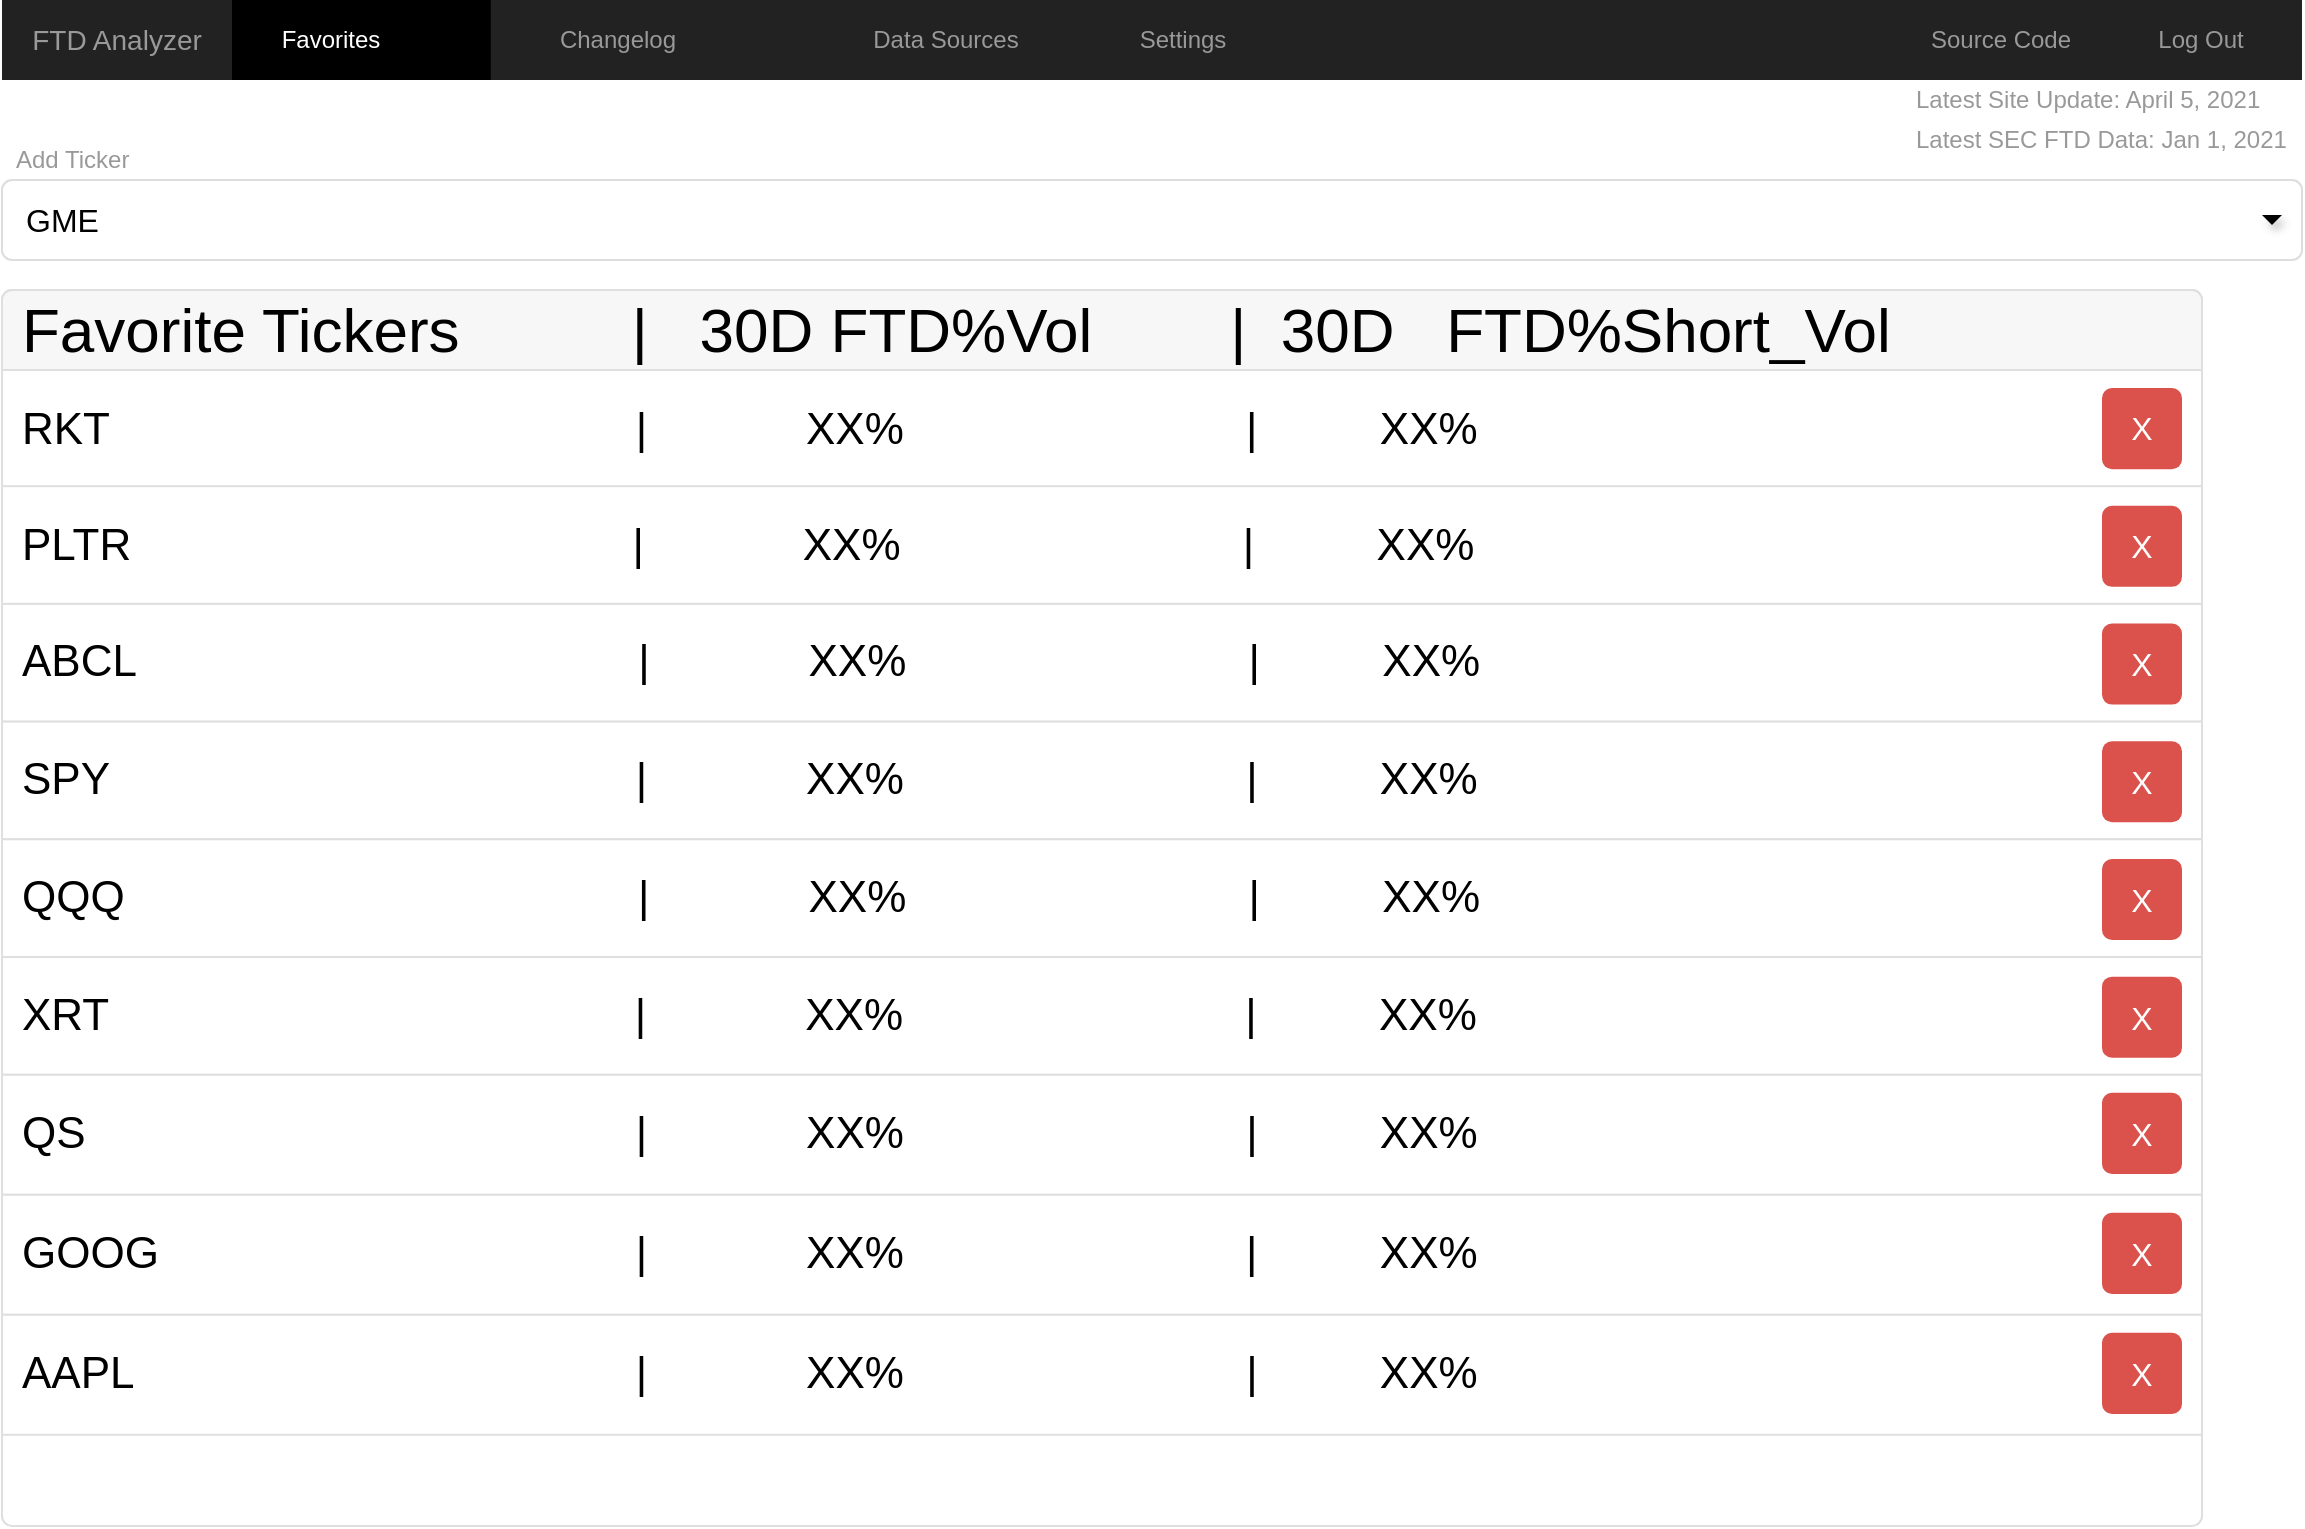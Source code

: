 <mxfile version="14.5.6" type="github">
  <diagram name="Page-1" id="c9db0220-8083-56f3-ca83-edcdcd058819">
    <mxGraphModel dx="1516" dy="824" grid="1" gridSize="10" guides="1" tooltips="1" connect="1" arrows="1" fold="1" page="1" pageScale="1.5" pageWidth="826" pageHeight="1169" background="#ffffff" math="0" shadow="0">
      <root>
        <mxCell id="0" style=";html=1;" />
        <mxCell id="1" style=";html=1;" parent="0" />
        <mxCell id="3d76a8aef4d5c911-1" value="" style="html=1;shadow=0;dashed=0;shape=mxgraph.bootstrap.rect;fillColor=#222222;strokeColor=none;whiteSpace=wrap;rounded=0;fontSize=12;fontColor=#000000;align=center;" parent="1" vertex="1">
          <mxGeometry x="40" y="70" width="1150" height="40" as="geometry" />
        </mxCell>
        <mxCell id="3d76a8aef4d5c911-2" value="FTD Analyzer" style="html=1;shadow=0;dashed=0;fillColor=none;strokeColor=none;shape=mxgraph.bootstrap.rect;fontColor=#999999;fontSize=14;whiteSpace=wrap;" parent="3d76a8aef4d5c911-1" vertex="1">
          <mxGeometry width="115" height="40" as="geometry" />
        </mxCell>
        <mxCell id="3d76a8aef4d5c911-3" value="Favorites" style="html=1;shadow=0;dashed=0;shape=mxgraph.bootstrap.rect;fillColor=#000000;strokeColor=none;fontColor=#ffffff;spacingRight=30;whiteSpace=wrap;" parent="3d76a8aef4d5c911-1" vertex="1">
          <mxGeometry x="115" width="129.375" height="40" as="geometry" />
        </mxCell>
        <mxCell id="3d76a8aef4d5c911-4" value="84" style="html=1;shadow=0;dashed=0;shape=mxgraph.bootstrap.rrect;rSize=8;strokeColor=none;fontColor=#ffffff;whiteSpace=wrap;textOpacity=0;fillColor=none;" parent="3d76a8aef4d5c911-3" vertex="1">
          <mxGeometry x="1" y="0.5" width="25" height="16" relative="1" as="geometry">
            <mxPoint x="-30" y="-8" as="offset" />
          </mxGeometry>
        </mxCell>
        <mxCell id="3d76a8aef4d5c911-5" value="Changelog" style="html=1;shadow=0;dashed=0;fillColor=none;strokeColor=none;shape=mxgraph.bootstrap.rect;fontColor=#999999;spacingRight=30;whiteSpace=wrap;" parent="3d76a8aef4d5c911-1" vertex="1">
          <mxGeometry x="244.375" width="158.125" height="40" as="geometry" />
        </mxCell>
        <mxCell id="3d76a8aef4d5c911-6" value="42" style="html=1;shadow=0;dashed=0;shape=mxgraph.bootstrap.rrect;rSize=8;strokeColor=none;fontColor=#ffffff;whiteSpace=wrap;fillColor=none;textOpacity=0;" parent="3d76a8aef4d5c911-5" vertex="1">
          <mxGeometry x="1" y="0.5" width="25" height="16" relative="1" as="geometry">
            <mxPoint x="-30" y="-8" as="offset" />
          </mxGeometry>
        </mxCell>
        <mxCell id="3d76a8aef4d5c911-7" value="Data Sources" style="html=1;shadow=0;dashed=0;fillColor=none;strokeColor=none;shape=mxgraph.bootstrap.rect;fontColor=#999999;whiteSpace=wrap;" parent="3d76a8aef4d5c911-1" vertex="1">
          <mxGeometry x="402.5" width="137.5" height="40" as="geometry" />
        </mxCell>
        <mxCell id="3d76a8aef4d5c911-8" value="Settings" style="html=1;shadow=0;dashed=0;fillColor=none;strokeColor=none;shape=mxgraph.bootstrap.rect;fontColor=#999999;whiteSpace=wrap;" parent="3d76a8aef4d5c911-1" vertex="1">
          <mxGeometry x="540" width="100.625" height="40" as="geometry" />
        </mxCell>
        <mxCell id="3d76a8aef4d5c911-10" value="Log Out" style="html=1;shadow=0;dashed=0;fillColor=none;strokeColor=none;shape=mxgraph.bootstrap.rect;fontColor=#999999;whiteSpace=wrap;" parent="3d76a8aef4d5c911-1" vertex="1">
          <mxGeometry x="1049.375" width="100.625" height="40" as="geometry" />
        </mxCell>
        <mxCell id="OUFWiJHkfXgs1Zi_MWCu-27" value="Source Code" style="html=1;shadow=0;dashed=0;fillColor=none;strokeColor=none;shape=mxgraph.bootstrap.rect;fontColor=#999999;whiteSpace=wrap;" vertex="1" parent="3d76a8aef4d5c911-1">
          <mxGeometry x="948.755" width="100.625" height="40" as="geometry" />
        </mxCell>
        <mxCell id="3d76a8aef4d5c911-17" value="Add Ticker" style="html=1;shadow=0;dashed=0;shape=mxgraph.bootstrap.rect;strokeColor=none;fillColor=none;fontColor=#999999;align=left;spacingLeft=5;whiteSpace=wrap;rounded=0;" parent="1" vertex="1">
          <mxGeometry x="40" y="140" width="200" height="20" as="geometry" />
        </mxCell>
        <mxCell id="3d76a8aef4d5c911-18" value="GME" style="html=1;shadow=0;dashed=0;shape=mxgraph.bootstrap.rrect;rSize=5;strokeColor=#dddddd;;align=left;spacingLeft=10;fontSize=16;whiteSpace=wrap;rounded=0;" parent="1" vertex="1">
          <mxGeometry x="40" y="160" width="1150" height="40" as="geometry" />
        </mxCell>
        <mxCell id="OUFWiJHkfXgs1Zi_MWCu-1" value="" style="shape=triangle;strokeColor=none;fillColor=#000000;direction=south;rounded=0;shadow=1;fontSize=12;fontColor=#000000;align=center;html=1;" vertex="1" parent="1">
          <mxGeometry x="1170" y="177.5" width="10" height="5" as="geometry" />
        </mxCell>
        <mxCell id="OUFWiJHkfXgs1Zi_MWCu-3" value="" style="html=1;shadow=0;dashed=0;shape=mxgraph.bootstrap.rrect;rSize=5;strokeColor=#DFDFDF;html=1;whiteSpace=wrap;fillColor=#FFFFFF;fontColor=#000000;" vertex="1" parent="1">
          <mxGeometry x="40" y="215" width="1100" height="618" as="geometry" />
        </mxCell>
        <mxCell id="OUFWiJHkfXgs1Zi_MWCu-4" value="&lt;font style=&quot;font-size: 31px&quot;&gt;Favorite Tickers&amp;nbsp; &amp;nbsp; &amp;nbsp; &amp;nbsp; &amp;nbsp; |&amp;nbsp; &amp;nbsp;30D FTD%Vol&amp;nbsp; &amp;nbsp; &amp;nbsp; &amp;nbsp; |&amp;nbsp; 30D&amp;nbsp; &amp;nbsp;FTD%Short_Vol&amp;nbsp;&lt;/font&gt;" style="html=1;shadow=0;dashed=0;shape=mxgraph.bootstrap.topButton;strokeColor=inherit;fillColor=#F7F7F7;rSize=5;perimeter=none;whiteSpace=wrap;resizeWidth=1;align=left;spacing=10;" vertex="1" parent="OUFWiJHkfXgs1Zi_MWCu-3">
          <mxGeometry width="1100" height="40" relative="1" as="geometry">
            <mxPoint as="offset" />
          </mxGeometry>
        </mxCell>
        <mxCell id="OUFWiJHkfXgs1Zi_MWCu-5" value="RKT&amp;nbsp; &amp;nbsp; &amp;nbsp; &amp;nbsp; &amp;nbsp; &amp;nbsp; &amp;nbsp; &amp;nbsp; &amp;nbsp; &amp;nbsp; &amp;nbsp; &amp;nbsp; &amp;nbsp; &amp;nbsp; &amp;nbsp; &amp;nbsp; &amp;nbsp; &amp;nbsp; &amp;nbsp; &amp;nbsp; &amp;nbsp; &amp;nbsp;|&amp;nbsp; &amp;nbsp; &amp;nbsp; &amp;nbsp; &amp;nbsp; &amp;nbsp; &amp;nbsp;XX%&amp;nbsp; &amp;nbsp; &amp;nbsp; &amp;nbsp; &amp;nbsp; &amp;nbsp; &amp;nbsp; &amp;nbsp; &amp;nbsp; &amp;nbsp; &amp;nbsp; &amp;nbsp; &amp;nbsp; &amp;nbsp; |&amp;nbsp; &amp;nbsp; &amp;nbsp; &amp;nbsp; &amp;nbsp; XX%" style="strokeColor=inherit;fillColor=inherit;gradientColor=inherit;fontColor=inherit;html=1;shadow=0;dashed=0;perimeter=none;whiteSpace=wrap;resizeWidth=1;align=left;spacing=10;fontSize=22;" vertex="1" parent="OUFWiJHkfXgs1Zi_MWCu-3">
          <mxGeometry width="1100" height="60" relative="1" as="geometry">
            <mxPoint y="40" as="offset" />
          </mxGeometry>
        </mxCell>
        <mxCell id="3d76a8aef4d5c911-53" value="X" style="html=1;shadow=0;dashed=0;shape=mxgraph.bootstrap.rrect;align=center;rSize=5;strokeColor=none;fillColor=#DB524C;fontColor=#ffffff;fontSize=16;whiteSpace=wrap;rounded=0;" parent="OUFWiJHkfXgs1Zi_MWCu-3" vertex="1">
          <mxGeometry x="1050" y="49.049" width="40" height="40.525" as="geometry" />
        </mxCell>
        <mxCell id="OUFWiJHkfXgs1Zi_MWCu-8" value="PLTR&amp;nbsp; &amp;nbsp; &amp;nbsp; &amp;nbsp; &amp;nbsp; &amp;nbsp; &amp;nbsp; &amp;nbsp; &amp;nbsp; &amp;nbsp; &amp;nbsp; &amp;nbsp; &amp;nbsp; &amp;nbsp; &amp;nbsp; &amp;nbsp; &amp;nbsp; &amp;nbsp; &amp;nbsp; &amp;nbsp; &amp;nbsp;|&amp;nbsp; &amp;nbsp; &amp;nbsp; &amp;nbsp; &amp;nbsp; &amp;nbsp; &amp;nbsp;XX%&amp;nbsp; &amp;nbsp; &amp;nbsp; &amp;nbsp; &amp;nbsp; &amp;nbsp; &amp;nbsp; &amp;nbsp; &amp;nbsp; &amp;nbsp; &amp;nbsp; &amp;nbsp; &amp;nbsp; &amp;nbsp; |&amp;nbsp; &amp;nbsp; &amp;nbsp; &amp;nbsp; &amp;nbsp; XX%" style="strokeColor=inherit;fillColor=inherit;gradientColor=inherit;fontColor=inherit;html=1;shadow=0;dashed=0;perimeter=none;whiteSpace=wrap;resizeWidth=1;align=left;spacing=10;fontSize=22;" vertex="1" parent="OUFWiJHkfXgs1Zi_MWCu-3">
          <mxGeometry y="98.095" width="1100" height="58.857" as="geometry" />
        </mxCell>
        <mxCell id="OUFWiJHkfXgs1Zi_MWCu-9" value="X" style="html=1;shadow=0;dashed=0;shape=mxgraph.bootstrap.rrect;align=center;rSize=5;strokeColor=none;fillColor=#DB524C;fontColor=#ffffff;fontSize=16;whiteSpace=wrap;rounded=0;" vertex="1" parent="OUFWiJHkfXgs1Zi_MWCu-3">
          <mxGeometry x="1050" y="107.906" width="40" height="40.525" as="geometry" />
        </mxCell>
        <mxCell id="OUFWiJHkfXgs1Zi_MWCu-10" value="ABCL&amp;nbsp; &amp;nbsp; &amp;nbsp; &amp;nbsp; &amp;nbsp; &amp;nbsp; &amp;nbsp; &amp;nbsp; &amp;nbsp; &amp;nbsp; &amp;nbsp; &amp;nbsp; &amp;nbsp; &amp;nbsp; &amp;nbsp; &amp;nbsp; &amp;nbsp; &amp;nbsp; &amp;nbsp; &amp;nbsp; &amp;nbsp;|&amp;nbsp; &amp;nbsp; &amp;nbsp; &amp;nbsp; &amp;nbsp; &amp;nbsp; &amp;nbsp;XX%&amp;nbsp; &amp;nbsp; &amp;nbsp; &amp;nbsp; &amp;nbsp; &amp;nbsp; &amp;nbsp; &amp;nbsp; &amp;nbsp; &amp;nbsp; &amp;nbsp; &amp;nbsp; &amp;nbsp; &amp;nbsp; |&amp;nbsp; &amp;nbsp; &amp;nbsp; &amp;nbsp; &amp;nbsp; XX%" style="strokeColor=inherit;fillColor=inherit;gradientColor=inherit;fontColor=inherit;html=1;shadow=0;dashed=0;perimeter=none;whiteSpace=wrap;resizeWidth=1;align=left;spacing=10;fontSize=22;" vertex="1" parent="OUFWiJHkfXgs1Zi_MWCu-3">
          <mxGeometry y="156.952" width="1100" height="58.857" as="geometry" />
        </mxCell>
        <mxCell id="OUFWiJHkfXgs1Zi_MWCu-11" value="X" style="html=1;shadow=0;dashed=0;shape=mxgraph.bootstrap.rrect;align=center;rSize=5;strokeColor=none;fillColor=#DB524C;fontColor=#ffffff;fontSize=16;whiteSpace=wrap;rounded=0;" vertex="1" parent="OUFWiJHkfXgs1Zi_MWCu-3">
          <mxGeometry x="1050" y="166.763" width="40" height="40.525" as="geometry" />
        </mxCell>
        <mxCell id="OUFWiJHkfXgs1Zi_MWCu-12" value="SPY&amp;nbsp; &amp;nbsp; &amp;nbsp; &amp;nbsp; &amp;nbsp; &amp;nbsp; &amp;nbsp; &amp;nbsp; &amp;nbsp; &amp;nbsp; &amp;nbsp; &amp;nbsp; &amp;nbsp; &amp;nbsp; &amp;nbsp; &amp;nbsp; &amp;nbsp; &amp;nbsp; &amp;nbsp; &amp;nbsp; &amp;nbsp; &amp;nbsp;|&amp;nbsp; &amp;nbsp; &amp;nbsp; &amp;nbsp; &amp;nbsp; &amp;nbsp; &amp;nbsp;XX%&amp;nbsp; &amp;nbsp; &amp;nbsp; &amp;nbsp; &amp;nbsp; &amp;nbsp; &amp;nbsp; &amp;nbsp; &amp;nbsp; &amp;nbsp; &amp;nbsp; &amp;nbsp; &amp;nbsp; &amp;nbsp; |&amp;nbsp; &amp;nbsp; &amp;nbsp; &amp;nbsp; &amp;nbsp; XX%" style="strokeColor=inherit;fillColor=inherit;gradientColor=inherit;fontColor=inherit;html=1;shadow=0;dashed=0;perimeter=none;whiteSpace=wrap;resizeWidth=1;align=left;spacing=10;fontSize=22;" vertex="1" parent="OUFWiJHkfXgs1Zi_MWCu-3">
          <mxGeometry y="215.81" width="1100" height="58.857" as="geometry" />
        </mxCell>
        <mxCell id="OUFWiJHkfXgs1Zi_MWCu-13" value="X" style="html=1;shadow=0;dashed=0;shape=mxgraph.bootstrap.rrect;align=center;rSize=5;strokeColor=none;fillColor=#DB524C;fontColor=#ffffff;fontSize=16;whiteSpace=wrap;rounded=0;" vertex="1" parent="OUFWiJHkfXgs1Zi_MWCu-3">
          <mxGeometry x="1050" y="225.62" width="40" height="40.525" as="geometry" />
        </mxCell>
        <mxCell id="OUFWiJHkfXgs1Zi_MWCu-14" value="QQQ&amp;nbsp; &amp;nbsp; &amp;nbsp; &amp;nbsp; &amp;nbsp; &amp;nbsp; &amp;nbsp; &amp;nbsp; &amp;nbsp; &amp;nbsp; &amp;nbsp; &amp;nbsp; &amp;nbsp; &amp;nbsp; &amp;nbsp; &amp;nbsp; &amp;nbsp; &amp;nbsp; &amp;nbsp; &amp;nbsp; &amp;nbsp; |&amp;nbsp; &amp;nbsp; &amp;nbsp; &amp;nbsp; &amp;nbsp; &amp;nbsp; &amp;nbsp;XX%&amp;nbsp; &amp;nbsp; &amp;nbsp; &amp;nbsp; &amp;nbsp; &amp;nbsp; &amp;nbsp; &amp;nbsp; &amp;nbsp; &amp;nbsp; &amp;nbsp; &amp;nbsp; &amp;nbsp; &amp;nbsp; |&amp;nbsp; &amp;nbsp; &amp;nbsp; &amp;nbsp; &amp;nbsp; XX%" style="strokeColor=inherit;fillColor=inherit;gradientColor=inherit;fontColor=inherit;html=1;shadow=0;dashed=0;perimeter=none;whiteSpace=wrap;resizeWidth=1;align=left;spacing=10;fontSize=22;" vertex="1" parent="OUFWiJHkfXgs1Zi_MWCu-3">
          <mxGeometry y="274.667" width="1100" height="58.857" as="geometry" />
        </mxCell>
        <mxCell id="OUFWiJHkfXgs1Zi_MWCu-15" value="X" style="html=1;shadow=0;dashed=0;shape=mxgraph.bootstrap.rrect;align=center;rSize=5;strokeColor=none;fillColor=#DB524C;fontColor=#ffffff;fontSize=16;whiteSpace=wrap;rounded=0;" vertex="1" parent="OUFWiJHkfXgs1Zi_MWCu-3">
          <mxGeometry x="1050" y="284.478" width="40" height="40.525" as="geometry" />
        </mxCell>
        <mxCell id="OUFWiJHkfXgs1Zi_MWCu-16" value="XRT&amp;nbsp; &amp;nbsp; &amp;nbsp; &amp;nbsp; &amp;nbsp; &amp;nbsp; &amp;nbsp; &amp;nbsp; &amp;nbsp; &amp;nbsp; &amp;nbsp; &amp;nbsp; &amp;nbsp; &amp;nbsp; &amp;nbsp; &amp;nbsp; &amp;nbsp; &amp;nbsp; &amp;nbsp; &amp;nbsp; &amp;nbsp; &amp;nbsp;|&amp;nbsp; &amp;nbsp; &amp;nbsp; &amp;nbsp; &amp;nbsp; &amp;nbsp; &amp;nbsp;XX%&amp;nbsp; &amp;nbsp; &amp;nbsp; &amp;nbsp; &amp;nbsp; &amp;nbsp; &amp;nbsp; &amp;nbsp; &amp;nbsp; &amp;nbsp; &amp;nbsp; &amp;nbsp; &amp;nbsp; &amp;nbsp; |&amp;nbsp; &amp;nbsp; &amp;nbsp; &amp;nbsp; &amp;nbsp; XX%" style="strokeColor=inherit;fillColor=inherit;gradientColor=inherit;fontColor=inherit;html=1;shadow=0;dashed=0;perimeter=none;whiteSpace=wrap;resizeWidth=1;align=left;spacing=10;fontSize=22;" vertex="1" parent="OUFWiJHkfXgs1Zi_MWCu-3">
          <mxGeometry y="333.524" width="1100" height="58.857" as="geometry" />
        </mxCell>
        <mxCell id="OUFWiJHkfXgs1Zi_MWCu-17" value="X" style="html=1;shadow=0;dashed=0;shape=mxgraph.bootstrap.rrect;align=center;rSize=5;strokeColor=none;fillColor=#DB524C;fontColor=#ffffff;fontSize=16;whiteSpace=wrap;rounded=0;" vertex="1" parent="OUFWiJHkfXgs1Zi_MWCu-3">
          <mxGeometry x="1050" y="343.335" width="40" height="40.525" as="geometry" />
        </mxCell>
        <mxCell id="OUFWiJHkfXgs1Zi_MWCu-19" value="QS&amp;nbsp; &amp;nbsp; &amp;nbsp; &amp;nbsp; &amp;nbsp; &amp;nbsp; &amp;nbsp; &amp;nbsp; &amp;nbsp; &amp;nbsp; &amp;nbsp; &amp;nbsp; &amp;nbsp; &amp;nbsp; &amp;nbsp; &amp;nbsp; &amp;nbsp; &amp;nbsp; &amp;nbsp; &amp;nbsp; &amp;nbsp; &amp;nbsp; &amp;nbsp;|&amp;nbsp; &amp;nbsp; &amp;nbsp; &amp;nbsp; &amp;nbsp; &amp;nbsp; &amp;nbsp;XX%&amp;nbsp; &amp;nbsp; &amp;nbsp; &amp;nbsp; &amp;nbsp; &amp;nbsp; &amp;nbsp; &amp;nbsp; &amp;nbsp; &amp;nbsp; &amp;nbsp; &amp;nbsp; &amp;nbsp; &amp;nbsp; |&amp;nbsp; &amp;nbsp; &amp;nbsp; &amp;nbsp; &amp;nbsp; XX%" style="strokeColor=inherit;fillColor=inherit;gradientColor=inherit;fontColor=inherit;html=1;shadow=0;dashed=0;perimeter=none;whiteSpace=wrap;resizeWidth=1;align=left;spacing=10;fontSize=22;" vertex="1" parent="OUFWiJHkfXgs1Zi_MWCu-3">
          <mxGeometry y="392.38" width="1100" height="60" as="geometry" />
        </mxCell>
        <mxCell id="OUFWiJHkfXgs1Zi_MWCu-20" value="X" style="html=1;shadow=0;dashed=0;shape=mxgraph.bootstrap.rrect;align=center;rSize=5;strokeColor=none;fillColor=#DB524C;fontColor=#ffffff;fontSize=16;whiteSpace=wrap;rounded=0;" vertex="1" parent="OUFWiJHkfXgs1Zi_MWCu-3">
          <mxGeometry x="1050" y="401.429" width="40" height="40.525" as="geometry" />
        </mxCell>
        <mxCell id="OUFWiJHkfXgs1Zi_MWCu-21" value="GOOG&amp;nbsp; &amp;nbsp; &amp;nbsp; &amp;nbsp; &amp;nbsp; &amp;nbsp; &amp;nbsp; &amp;nbsp; &amp;nbsp; &amp;nbsp; &amp;nbsp; &amp;nbsp; &amp;nbsp; &amp;nbsp; &amp;nbsp; &amp;nbsp; &amp;nbsp; &amp;nbsp; &amp;nbsp; &amp;nbsp;|&amp;nbsp; &amp;nbsp; &amp;nbsp; &amp;nbsp; &amp;nbsp; &amp;nbsp; &amp;nbsp;XX%&amp;nbsp; &amp;nbsp; &amp;nbsp; &amp;nbsp; &amp;nbsp; &amp;nbsp; &amp;nbsp; &amp;nbsp; &amp;nbsp; &amp;nbsp; &amp;nbsp; &amp;nbsp; &amp;nbsp; &amp;nbsp; |&amp;nbsp; &amp;nbsp; &amp;nbsp; &amp;nbsp; &amp;nbsp; XX%" style="strokeColor=inherit;fillColor=inherit;gradientColor=inherit;fontColor=inherit;html=1;shadow=0;dashed=0;perimeter=none;whiteSpace=wrap;resizeWidth=1;align=left;spacing=10;fontSize=22;" vertex="1" parent="OUFWiJHkfXgs1Zi_MWCu-3">
          <mxGeometry y="452.38" width="1100" height="60" as="geometry" />
        </mxCell>
        <mxCell id="OUFWiJHkfXgs1Zi_MWCu-22" value="X" style="html=1;shadow=0;dashed=0;shape=mxgraph.bootstrap.rrect;align=center;rSize=5;strokeColor=none;fillColor=#DB524C;fontColor=#ffffff;fontSize=16;whiteSpace=wrap;rounded=0;" vertex="1" parent="OUFWiJHkfXgs1Zi_MWCu-3">
          <mxGeometry x="1050" y="461.429" width="40" height="40.525" as="geometry" />
        </mxCell>
        <mxCell id="OUFWiJHkfXgs1Zi_MWCu-23" value="AAPL&amp;nbsp; &amp;nbsp; &amp;nbsp; &amp;nbsp; &amp;nbsp; &amp;nbsp; &amp;nbsp; &amp;nbsp; &amp;nbsp; &amp;nbsp; &amp;nbsp; &amp;nbsp; &amp;nbsp; &amp;nbsp; &amp;nbsp; &amp;nbsp; &amp;nbsp; &amp;nbsp; &amp;nbsp; &amp;nbsp; &amp;nbsp;|&amp;nbsp; &amp;nbsp; &amp;nbsp; &amp;nbsp; &amp;nbsp; &amp;nbsp; &amp;nbsp;XX%&amp;nbsp; &amp;nbsp; &amp;nbsp; &amp;nbsp; &amp;nbsp; &amp;nbsp; &amp;nbsp; &amp;nbsp; &amp;nbsp; &amp;nbsp; &amp;nbsp; &amp;nbsp; &amp;nbsp; &amp;nbsp; |&amp;nbsp; &amp;nbsp; &amp;nbsp; &amp;nbsp; &amp;nbsp; XX%" style="strokeColor=inherit;fillColor=inherit;gradientColor=inherit;fontColor=inherit;html=1;shadow=0;dashed=0;perimeter=none;whiteSpace=wrap;resizeWidth=1;align=left;spacing=10;fontSize=22;" vertex="1" parent="OUFWiJHkfXgs1Zi_MWCu-3">
          <mxGeometry y="512.38" width="1100" height="60" as="geometry" />
        </mxCell>
        <mxCell id="OUFWiJHkfXgs1Zi_MWCu-24" value="X" style="html=1;shadow=0;dashed=0;shape=mxgraph.bootstrap.rrect;align=center;rSize=5;strokeColor=none;fillColor=#DB524C;fontColor=#ffffff;fontSize=16;whiteSpace=wrap;rounded=0;" vertex="1" parent="OUFWiJHkfXgs1Zi_MWCu-3">
          <mxGeometry x="1050" y="521.429" width="40" height="40.525" as="geometry" />
        </mxCell>
        <mxCell id="OUFWiJHkfXgs1Zi_MWCu-25" value="Latest Site Update: April 5, 2021" style="html=1;shadow=0;dashed=0;shape=mxgraph.bootstrap.rect;strokeColor=none;fillColor=none;fontColor=#999999;align=left;spacingLeft=5;whiteSpace=wrap;rounded=0;" vertex="1" parent="1">
          <mxGeometry x="990" y="110" width="200" height="20" as="geometry" />
        </mxCell>
        <mxCell id="OUFWiJHkfXgs1Zi_MWCu-26" value="Latest SEC FTD Data: Jan 1, 2021" style="html=1;shadow=0;dashed=0;shape=mxgraph.bootstrap.rect;strokeColor=none;fillColor=none;fontColor=#999999;align=left;spacingLeft=5;whiteSpace=wrap;rounded=0;" vertex="1" parent="1">
          <mxGeometry x="990" y="130" width="200" height="20" as="geometry" />
        </mxCell>
      </root>
    </mxGraphModel>
  </diagram>
</mxfile>
